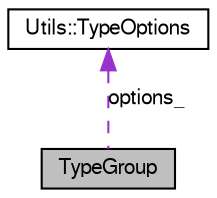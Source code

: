 digraph G
{
  bgcolor="transparent";
  edge [fontname="FreeSans",fontsize=10,labelfontname="FreeSans",labelfontsize=10];
  node [fontname="FreeSans",fontsize=10,shape=record];
  Node1 [label="TypeGroup",height=0.2,width=0.4,color="black", fillcolor="grey75", style="filled" fontcolor="black"];
  Node2 -> Node1 [dir=back,color="darkorchid3",fontsize=10,style="dashed",label="options_",fontname="FreeSans"];
  Node2 [label="Utils::TypeOptions",height=0.2,width=0.4,color="black",URL="$struct_utils_1_1_type_options.html",tooltip="Contains the search options for document types."];
}
